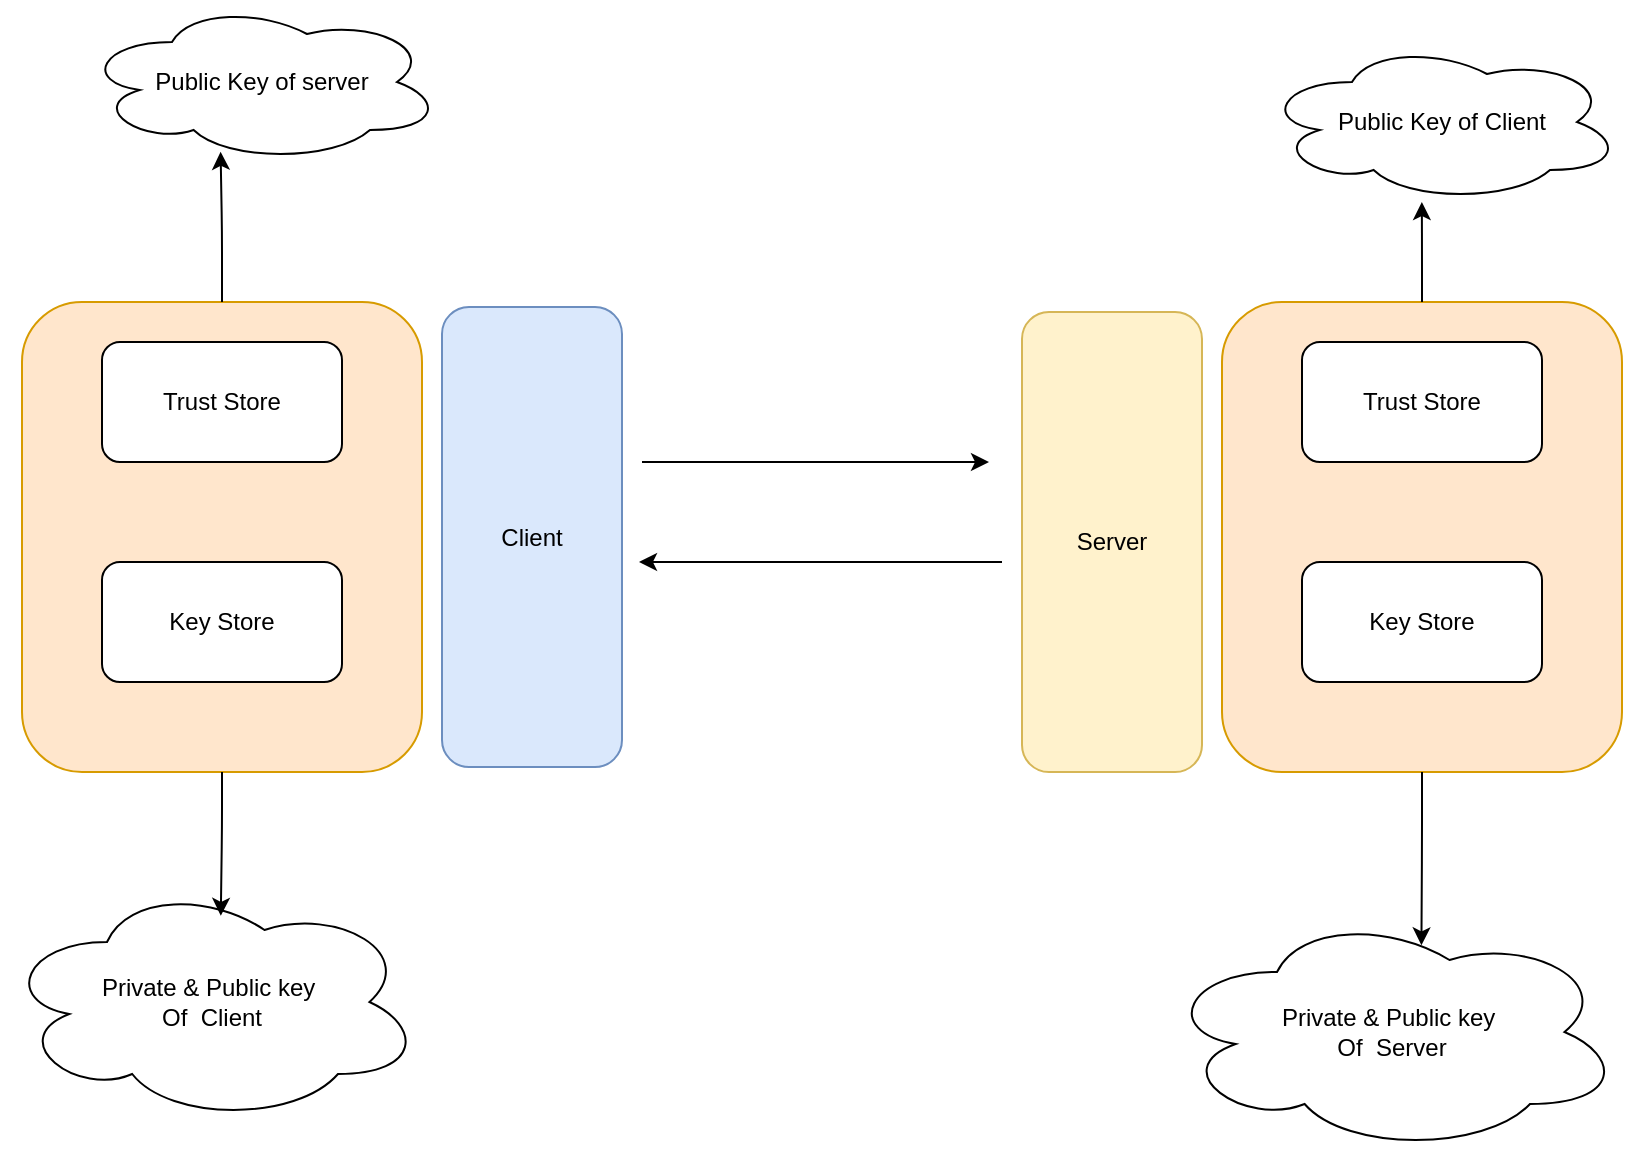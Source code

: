 <mxfile>
    <diagram name="Page-1" id="wA87l3zjqInHTcwdIvHh">
        <mxGraphModel dx="1154" dy="320" grid="1" gridSize="10" guides="1" tooltips="1" connect="1" arrows="1" fold="1" page="1" pageScale="1" pageWidth="827" pageHeight="1169" background="none" math="0" shadow="0">
            <root>
                <mxCell id="0"/>
                <mxCell id="1" parent="0"/>
                <mxCell id="-SGizZShXUogIMfPxS3m-2" value="" style="rounded=1;whiteSpace=wrap;html=1;fillColor=#ffe6cc;strokeColor=#d79b00;" parent="1" vertex="1">
                    <mxGeometry x="10" y="160" width="200" height="235" as="geometry"/>
                </mxCell>
                <mxCell id="-SGizZShXUogIMfPxS3m-4" value="Client" style="rounded=1;whiteSpace=wrap;html=1;fillColor=#dae8fc;strokeColor=#6c8ebf;" parent="1" vertex="1">
                    <mxGeometry x="220" y="162.5" width="90" height="230" as="geometry"/>
                </mxCell>
                <mxCell id="-SGizZShXUogIMfPxS3m-9" value="" style="rounded=1;whiteSpace=wrap;html=1;fillColor=#ffe6cc;strokeColor=#d79b00;" parent="1" vertex="1">
                    <mxGeometry x="610" y="160" width="200" height="235" as="geometry"/>
                </mxCell>
                <mxCell id="-SGizZShXUogIMfPxS3m-13" style="edgeStyle=orthogonalEdgeStyle;rounded=1;orthogonalLoop=1;jettySize=auto;html=1;" parent="1" edge="1">
                    <mxGeometry relative="1" as="geometry">
                        <mxPoint x="318.5" y="290" as="targetPoint"/>
                        <mxPoint x="500" y="290" as="sourcePoint"/>
                    </mxGeometry>
                </mxCell>
                <mxCell id="-SGizZShXUogIMfPxS3m-10" value="Server" style="rounded=1;whiteSpace=wrap;html=1;fillColor=#fff2cc;strokeColor=#d6b656;" parent="1" vertex="1">
                    <mxGeometry x="510" y="165" width="90" height="230" as="geometry"/>
                </mxCell>
                <mxCell id="-SGizZShXUogIMfPxS3m-16" value="Key Store" style="rounded=1;whiteSpace=wrap;html=1;" parent="1" vertex="1">
                    <mxGeometry x="50" y="290" width="120" height="60" as="geometry"/>
                </mxCell>
                <mxCell id="-SGizZShXUogIMfPxS3m-17" value="Trust Store" style="rounded=1;whiteSpace=wrap;html=1;" parent="1" vertex="1">
                    <mxGeometry x="50" y="180" width="120" height="60" as="geometry"/>
                </mxCell>
                <mxCell id="-SGizZShXUogIMfPxS3m-19" value="Private &amp;amp; Public key&amp;nbsp;&lt;div&gt;Of&amp;nbsp; Client&lt;/div&gt;" style="ellipse;shape=cloud;whiteSpace=wrap;html=1;rounded=1;" parent="1" vertex="1">
                    <mxGeometry y="450" width="210" height="120" as="geometry"/>
                </mxCell>
                <mxCell id="-SGizZShXUogIMfPxS3m-20" value="Public Key of server" style="ellipse;shape=cloud;whiteSpace=wrap;html=1;rounded=1;" parent="1" vertex="1">
                    <mxGeometry x="40" y="10" width="180" height="80" as="geometry"/>
                </mxCell>
                <mxCell id="-SGizZShXUogIMfPxS3m-22" value="Trust Store" style="rounded=1;whiteSpace=wrap;html=1;" parent="1" vertex="1">
                    <mxGeometry x="650" y="180" width="120" height="60" as="geometry"/>
                </mxCell>
                <mxCell id="-SGizZShXUogIMfPxS3m-24" value="Key Store" style="rounded=1;whiteSpace=wrap;html=1;" parent="1" vertex="1">
                    <mxGeometry x="650" y="290" width="120" height="60" as="geometry"/>
                </mxCell>
                <mxCell id="-SGizZShXUogIMfPxS3m-25" value="" style="endArrow=classic;html=1;rounded=1;" parent="1" edge="1">
                    <mxGeometry width="50" height="50" relative="1" as="geometry">
                        <mxPoint x="320" y="240" as="sourcePoint"/>
                        <mxPoint x="493.5" y="240" as="targetPoint"/>
                        <Array as="points"/>
                    </mxGeometry>
                </mxCell>
                <mxCell id="-SGizZShXUogIMfPxS3m-27" value="Public Key of Client" style="ellipse;shape=cloud;whiteSpace=wrap;html=1;rounded=1;" parent="1" vertex="1">
                    <mxGeometry x="630" y="30" width="180" height="80" as="geometry"/>
                </mxCell>
                <mxCell id="-SGizZShXUogIMfPxS3m-28" value="Private &amp;amp; Public key&amp;nbsp;&lt;div&gt;Of&amp;nbsp; Server&lt;/div&gt;" style="ellipse;shape=cloud;whiteSpace=wrap;html=1;rounded=1;" parent="1" vertex="1">
                    <mxGeometry x="580" y="465" width="230" height="120" as="geometry"/>
                </mxCell>
                <mxCell id="-SGizZShXUogIMfPxS3m-30" style="edgeStyle=orthogonalEdgeStyle;rounded=1;orthogonalLoop=1;jettySize=auto;html=1;entryX=0.521;entryY=0.141;entryDx=0;entryDy=0;entryPerimeter=0;" parent="1" source="-SGizZShXUogIMfPxS3m-2" target="-SGizZShXUogIMfPxS3m-19" edge="1">
                    <mxGeometry relative="1" as="geometry"/>
                </mxCell>
                <mxCell id="-SGizZShXUogIMfPxS3m-31" style="edgeStyle=orthogonalEdgeStyle;rounded=1;orthogonalLoop=1;jettySize=auto;html=1;entryX=0.385;entryY=0.936;entryDx=0;entryDy=0;entryPerimeter=0;" parent="1" source="-SGizZShXUogIMfPxS3m-2" target="-SGizZShXUogIMfPxS3m-20" edge="1">
                    <mxGeometry relative="1" as="geometry"/>
                </mxCell>
                <mxCell id="-SGizZShXUogIMfPxS3m-32" style="edgeStyle=orthogonalEdgeStyle;rounded=1;orthogonalLoop=1;jettySize=auto;html=1;entryX=0.444;entryY=1;entryDx=0;entryDy=0;entryPerimeter=0;" parent="1" source="-SGizZShXUogIMfPxS3m-9" target="-SGizZShXUogIMfPxS3m-27" edge="1">
                    <mxGeometry relative="1" as="geometry"/>
                </mxCell>
                <mxCell id="-SGizZShXUogIMfPxS3m-33" style="edgeStyle=orthogonalEdgeStyle;rounded=1;orthogonalLoop=1;jettySize=auto;html=1;entryX=0.564;entryY=0.139;entryDx=0;entryDy=0;entryPerimeter=0;" parent="1" source="-SGizZShXUogIMfPxS3m-9" target="-SGizZShXUogIMfPxS3m-28" edge="1">
                    <mxGeometry relative="1" as="geometry"/>
                </mxCell>
            </root>
        </mxGraphModel>
    </diagram>
</mxfile>